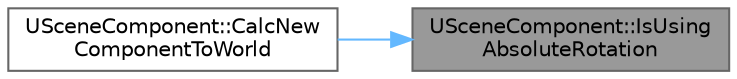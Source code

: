 digraph "USceneComponent::IsUsingAbsoluteRotation"
{
 // INTERACTIVE_SVG=YES
 // LATEX_PDF_SIZE
  bgcolor="transparent";
  edge [fontname=Helvetica,fontsize=10,labelfontname=Helvetica,labelfontsize=10];
  node [fontname=Helvetica,fontsize=10,shape=box,height=0.2,width=0.4];
  rankdir="RL";
  Node1 [id="Node000001",label="USceneComponent::IsUsing\lAbsoluteRotation",height=0.2,width=0.4,color="gray40", fillcolor="grey60", style="filled", fontcolor="black",tooltip="Gets the literal value of bAbsoluteRotation."];
  Node1 -> Node2 [id="edge1_Node000001_Node000002",dir="back",color="steelblue1",style="solid",tooltip=" "];
  Node2 [id="Node000002",label="USceneComponent::CalcNew\lComponentToWorld",height=0.2,width=0.4,color="grey40", fillcolor="white", style="filled",URL="$d7/dde/classUSceneComponent.html#a4a4607ce662aced5bf40d3510a01d94c",tooltip="Calculate the new ComponentToWorld transform for this component."];
}
